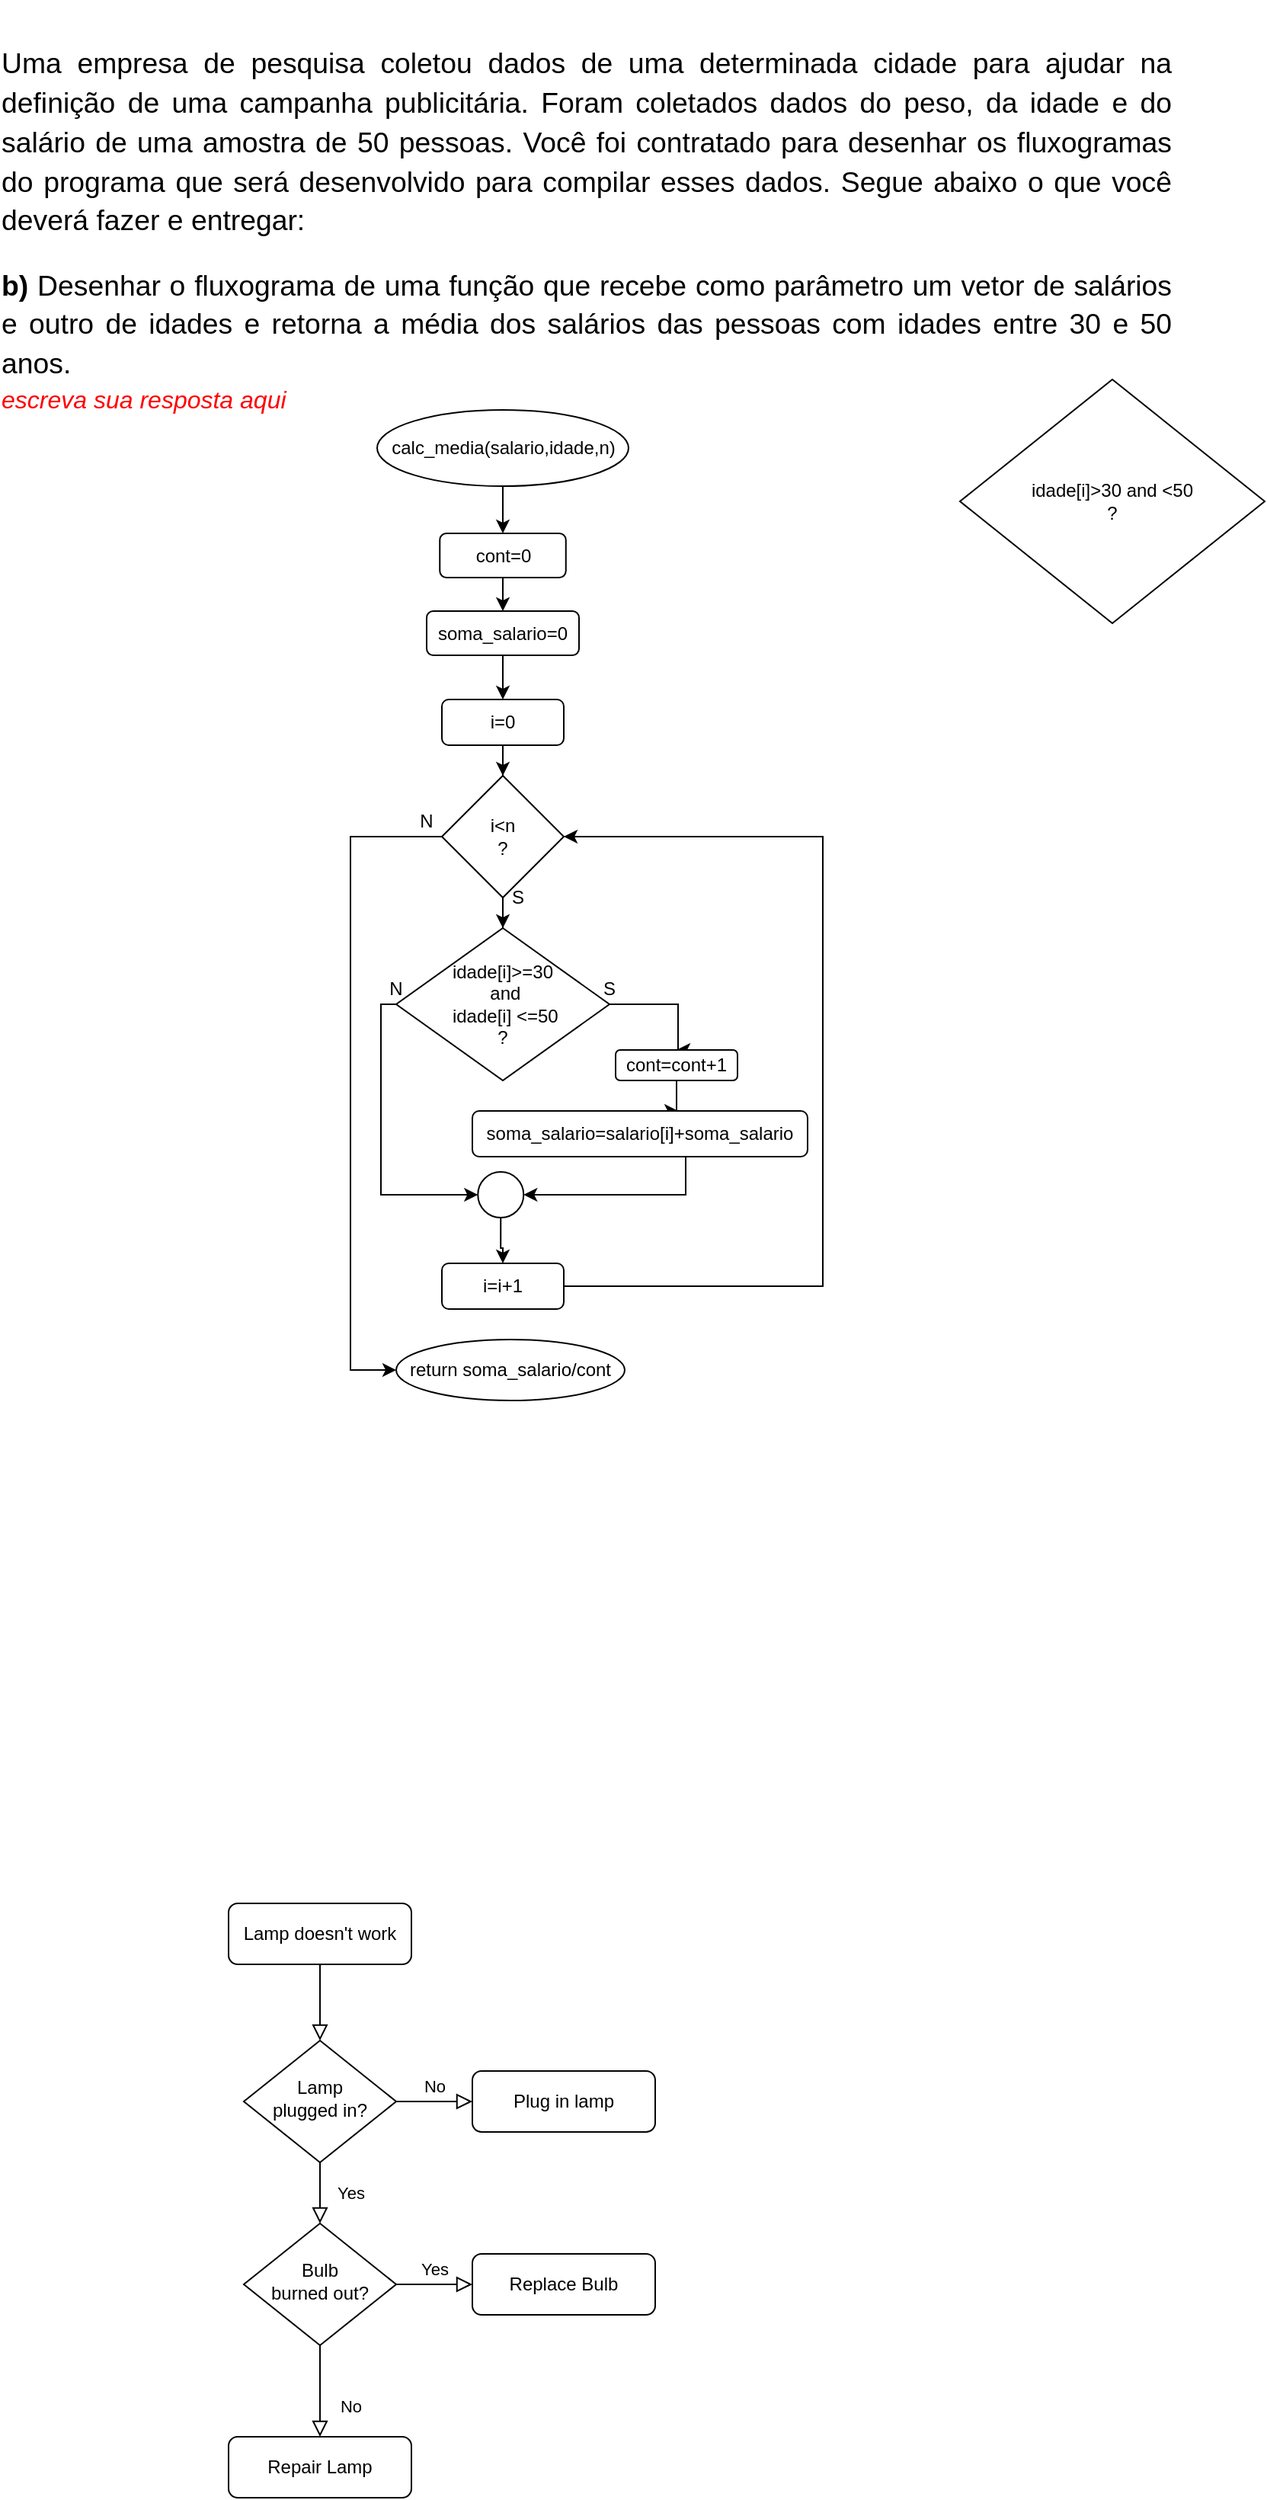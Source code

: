<mxfile version="13.9.3" type="github">
  <diagram id="C5RBs43oDa-KdzZeNtuy" name="Page-1">
    <mxGraphModel dx="868" dy="1619" grid="1" gridSize="10" guides="1" tooltips="1" connect="1" arrows="1" fold="1" page="1" pageScale="1" pageWidth="827" pageHeight="1169" math="0" shadow="0">
      <root>
        <mxCell id="WIyWlLk6GJQsqaUBKTNV-0" />
        <mxCell id="WIyWlLk6GJQsqaUBKTNV-1" parent="WIyWlLk6GJQsqaUBKTNV-0" />
        <mxCell id="WIyWlLk6GJQsqaUBKTNV-2" value="" style="rounded=0;html=1;jettySize=auto;orthogonalLoop=1;fontSize=11;endArrow=block;endFill=0;endSize=8;strokeWidth=1;shadow=0;labelBackgroundColor=none;edgeStyle=orthogonalEdgeStyle;" parent="WIyWlLk6GJQsqaUBKTNV-1" source="WIyWlLk6GJQsqaUBKTNV-3" target="WIyWlLk6GJQsqaUBKTNV-6" edge="1">
          <mxGeometry relative="1" as="geometry" />
        </mxCell>
        <mxCell id="WIyWlLk6GJQsqaUBKTNV-3" value="Lamp doesn&#39;t work" style="rounded=1;whiteSpace=wrap;html=1;fontSize=12;glass=0;strokeWidth=1;shadow=0;" parent="WIyWlLk6GJQsqaUBKTNV-1" vertex="1">
          <mxGeometry x="160" y="80" width="120" height="40" as="geometry" />
        </mxCell>
        <mxCell id="WIyWlLk6GJQsqaUBKTNV-4" value="Yes" style="rounded=0;html=1;jettySize=auto;orthogonalLoop=1;fontSize=11;endArrow=block;endFill=0;endSize=8;strokeWidth=1;shadow=0;labelBackgroundColor=none;edgeStyle=orthogonalEdgeStyle;" parent="WIyWlLk6GJQsqaUBKTNV-1" source="WIyWlLk6GJQsqaUBKTNV-6" target="WIyWlLk6GJQsqaUBKTNV-10" edge="1">
          <mxGeometry y="20" relative="1" as="geometry">
            <mxPoint as="offset" />
          </mxGeometry>
        </mxCell>
        <mxCell id="WIyWlLk6GJQsqaUBKTNV-5" value="No" style="edgeStyle=orthogonalEdgeStyle;rounded=0;html=1;jettySize=auto;orthogonalLoop=1;fontSize=11;endArrow=block;endFill=0;endSize=8;strokeWidth=1;shadow=0;labelBackgroundColor=none;" parent="WIyWlLk6GJQsqaUBKTNV-1" source="WIyWlLk6GJQsqaUBKTNV-6" target="WIyWlLk6GJQsqaUBKTNV-7" edge="1">
          <mxGeometry y="10" relative="1" as="geometry">
            <mxPoint as="offset" />
          </mxGeometry>
        </mxCell>
        <mxCell id="WIyWlLk6GJQsqaUBKTNV-6" value="Lamp&lt;br&gt;plugged in?" style="rhombus;whiteSpace=wrap;html=1;shadow=0;fontFamily=Helvetica;fontSize=12;align=center;strokeWidth=1;spacing=6;spacingTop=-4;" parent="WIyWlLk6GJQsqaUBKTNV-1" vertex="1">
          <mxGeometry x="170" y="170" width="100" height="80" as="geometry" />
        </mxCell>
        <mxCell id="WIyWlLk6GJQsqaUBKTNV-7" value="Plug in lamp" style="rounded=1;whiteSpace=wrap;html=1;fontSize=12;glass=0;strokeWidth=1;shadow=0;" parent="WIyWlLk6GJQsqaUBKTNV-1" vertex="1">
          <mxGeometry x="320" y="190" width="120" height="40" as="geometry" />
        </mxCell>
        <mxCell id="WIyWlLk6GJQsqaUBKTNV-8" value="No" style="rounded=0;html=1;jettySize=auto;orthogonalLoop=1;fontSize=11;endArrow=block;endFill=0;endSize=8;strokeWidth=1;shadow=0;labelBackgroundColor=none;edgeStyle=orthogonalEdgeStyle;" parent="WIyWlLk6GJQsqaUBKTNV-1" source="WIyWlLk6GJQsqaUBKTNV-10" target="WIyWlLk6GJQsqaUBKTNV-11" edge="1">
          <mxGeometry x="0.333" y="20" relative="1" as="geometry">
            <mxPoint as="offset" />
          </mxGeometry>
        </mxCell>
        <mxCell id="WIyWlLk6GJQsqaUBKTNV-9" value="Yes" style="edgeStyle=orthogonalEdgeStyle;rounded=0;html=1;jettySize=auto;orthogonalLoop=1;fontSize=11;endArrow=block;endFill=0;endSize=8;strokeWidth=1;shadow=0;labelBackgroundColor=none;" parent="WIyWlLk6GJQsqaUBKTNV-1" source="WIyWlLk6GJQsqaUBKTNV-10" target="WIyWlLk6GJQsqaUBKTNV-12" edge="1">
          <mxGeometry y="10" relative="1" as="geometry">
            <mxPoint as="offset" />
          </mxGeometry>
        </mxCell>
        <mxCell id="WIyWlLk6GJQsqaUBKTNV-10" value="Bulb&lt;br&gt;burned out?" style="rhombus;whiteSpace=wrap;html=1;shadow=0;fontFamily=Helvetica;fontSize=12;align=center;strokeWidth=1;spacing=6;spacingTop=-4;" parent="WIyWlLk6GJQsqaUBKTNV-1" vertex="1">
          <mxGeometry x="170" y="290" width="100" height="80" as="geometry" />
        </mxCell>
        <mxCell id="WIyWlLk6GJQsqaUBKTNV-11" value="Repair Lamp" style="rounded=1;whiteSpace=wrap;html=1;fontSize=12;glass=0;strokeWidth=1;shadow=0;" parent="WIyWlLk6GJQsqaUBKTNV-1" vertex="1">
          <mxGeometry x="160" y="430" width="120" height="40" as="geometry" />
        </mxCell>
        <mxCell id="WIyWlLk6GJQsqaUBKTNV-12" value="Replace Bulb" style="rounded=1;whiteSpace=wrap;html=1;fontSize=12;glass=0;strokeWidth=1;shadow=0;" parent="WIyWlLk6GJQsqaUBKTNV-1" vertex="1">
          <mxGeometry x="320" y="310" width="120" height="40" as="geometry" />
        </mxCell>
        <mxCell id="sFnjXATduz8OugD_W5TI-0" value="&lt;br&gt;&lt;br&gt;&lt;b style=&quot;font-weight: normal&quot; id=&quot;docs-internal-guid-f367e695-7fff-05dd-d407-37b9cecacf52&quot;&gt;&lt;p dir=&quot;ltr&quot; style=&quot;line-height: 1.38 ; text-align: justify ; margin-top: 0pt ; margin-bottom: 0pt&quot;&gt;&lt;span style=&quot;font-size: 14pt ; font-family: &amp;#34;calibri&amp;#34; , sans-serif ; color: rgb(0 , 0 , 0) ; background-color: transparent ; font-weight: 400 ; font-style: normal ; font-variant: normal ; text-decoration: none ; vertical-align: baseline&quot;&gt;Uma empresa de pesquisa coletou dados de uma determinada cidade para ajudar na definição de uma campanha publicitária. Foram coletados dados do peso, da idade e do salário de uma amostra de 50 pessoas. Você foi contratado para desenhar os fluxogramas do programa que será desenvolvido para compilar esses dados. Segue abaixo o que você deverá fazer e entregar:&lt;/span&gt;&lt;/p&gt;&lt;p dir=&quot;ltr&quot; style=&quot;line-height: 1.38 ; text-align: justify ; margin-top: 0pt ; margin-bottom: 0pt&quot;&gt;&lt;br&gt;&lt;/p&gt;&lt;p dir=&quot;ltr&quot; style=&quot;line-height: 1.38 ; text-align: justify ; margin-top: 0pt ; margin-bottom: 0pt&quot;&gt;&lt;span style=&quot;font-size: 14pt ; font-family: &amp;#34;calibri&amp;#34; , sans-serif ; color: rgb(0 , 0 , 0) ; background-color: transparent ; font-weight: 700 ; font-style: normal ; font-variant: normal ; text-decoration: none ; vertical-align: baseline&quot;&gt;b) &lt;/span&gt;&lt;span style=&quot;font-size: 14pt ; font-family: &amp;#34;calibri&amp;#34; , sans-serif ; color: rgb(0 , 0 , 0) ; background-color: transparent ; font-weight: 400 ; font-style: normal ; font-variant: normal ; text-decoration: none ; vertical-align: baseline&quot;&gt;Desenhar o fluxograma de uma função que recebe como parâmetro um vetor de salários e outro de idades e retorna a média dos salários das pessoas com idades entre 30 e 50 anos.&lt;/span&gt;&lt;/p&gt;&lt;p dir=&quot;ltr&quot; style=&quot;line-height: 1.38 ; text-align: justify ; margin-top: 0pt ; margin-bottom: 0pt&quot;&gt;&lt;span style=&quot;font-size: 12pt ; font-family: &amp;#34;calibri&amp;#34; , sans-serif ; color: rgb(255 , 0 , 0) ; background-color: transparent ; font-weight: 400 ; font-style: italic ; font-variant: normal ; text-decoration: none ; vertical-align: baseline&quot;&gt;&lt;span id=&quot;docs-internal-guid-d81f11be-7fff-fd33-b6b5-8922388f3a95&quot;&gt;&lt;/span&gt;&lt;/span&gt;&lt;/p&gt;&lt;p dir=&quot;ltr&quot; style=&quot;line-height: 1.38 ; text-align: justify ; margin-top: 0pt ; margin-bottom: 0pt&quot;&gt;&lt;span style=&quot;font-size: 12pt ; font-family: &amp;#34;calibri&amp;#34; , sans-serif ; color: rgb(255 , 0 , 0) ; background-color: transparent ; font-weight: 400 ; font-style: italic ; font-variant: normal ; text-decoration: none ; vertical-align: baseline&quot;&gt;escreva sua resposta aqui&lt;/span&gt;&lt;/p&gt;&lt;/b&gt;&lt;br class=&quot;Apple-interchange-newline&quot;&gt;" style="text;html=1;strokeColor=none;fillColor=none;align=center;verticalAlign=middle;whiteSpace=wrap;rounded=0;" vertex="1" parent="WIyWlLk6GJQsqaUBKTNV-1">
          <mxGeometry x="10" y="-1160" width="770" height="270" as="geometry" />
        </mxCell>
        <mxCell id="sFnjXATduz8OugD_W5TI-1" style="edgeStyle=orthogonalEdgeStyle;rounded=0;orthogonalLoop=1;jettySize=auto;html=1;entryX=0.5;entryY=0;entryDx=0;entryDy=0;" edge="1" parent="WIyWlLk6GJQsqaUBKTNV-1" source="sFnjXATduz8OugD_W5TI-2" target="sFnjXATduz8OugD_W5TI-19">
          <mxGeometry relative="1" as="geometry" />
        </mxCell>
        <mxCell id="sFnjXATduz8OugD_W5TI-2" value="calc_media(salario,idade,n)" style="ellipse;whiteSpace=wrap;html=1;" vertex="1" parent="WIyWlLk6GJQsqaUBKTNV-1">
          <mxGeometry x="257.5" y="-900" width="164.99" height="50" as="geometry" />
        </mxCell>
        <mxCell id="sFnjXATduz8OugD_W5TI-3" style="edgeStyle=orthogonalEdgeStyle;rounded=0;orthogonalLoop=1;jettySize=auto;html=1;entryX=0.5;entryY=0;entryDx=0;entryDy=0;" edge="1" parent="WIyWlLk6GJQsqaUBKTNV-1" source="sFnjXATduz8OugD_W5TI-4" target="sFnjXATduz8OugD_W5TI-10">
          <mxGeometry relative="1" as="geometry" />
        </mxCell>
        <mxCell id="sFnjXATduz8OugD_W5TI-4" value="i=0" style="rounded=1;whiteSpace=wrap;html=1;" vertex="1" parent="WIyWlLk6GJQsqaUBKTNV-1">
          <mxGeometry x="300" y="-710" width="80" height="30" as="geometry" />
        </mxCell>
        <mxCell id="sFnjXATduz8OugD_W5TI-5" style="edgeStyle=orthogonalEdgeStyle;rounded=0;orthogonalLoop=1;jettySize=auto;html=1;entryX=0.5;entryY=0;entryDx=0;entryDy=0;" edge="1" parent="WIyWlLk6GJQsqaUBKTNV-1" source="sFnjXATduz8OugD_W5TI-6" target="sFnjXATduz8OugD_W5TI-4">
          <mxGeometry relative="1" as="geometry" />
        </mxCell>
        <mxCell id="sFnjXATduz8OugD_W5TI-6" value="soma_salario=0" style="rounded=1;whiteSpace=wrap;html=1;" vertex="1" parent="WIyWlLk6GJQsqaUBKTNV-1">
          <mxGeometry x="290" y="-768" width="100" height="29" as="geometry" />
        </mxCell>
        <mxCell id="sFnjXATduz8OugD_W5TI-7" value="return soma_salario/cont" style="ellipse;whiteSpace=wrap;html=1;" vertex="1" parent="WIyWlLk6GJQsqaUBKTNV-1">
          <mxGeometry x="270" y="-290" width="150" height="40" as="geometry" />
        </mxCell>
        <mxCell id="sFnjXATduz8OugD_W5TI-8" style="edgeStyle=orthogonalEdgeStyle;rounded=0;orthogonalLoop=1;jettySize=auto;html=1;entryX=0.5;entryY=0;entryDx=0;entryDy=0;" edge="1" parent="WIyWlLk6GJQsqaUBKTNV-1" source="sFnjXATduz8OugD_W5TI-10" target="sFnjXATduz8OugD_W5TI-15">
          <mxGeometry relative="1" as="geometry" />
        </mxCell>
        <mxCell id="sFnjXATduz8OugD_W5TI-9" style="edgeStyle=orthogonalEdgeStyle;rounded=0;orthogonalLoop=1;jettySize=auto;html=1;entryX=0;entryY=0.5;entryDx=0;entryDy=0;" edge="1" parent="WIyWlLk6GJQsqaUBKTNV-1" source="sFnjXATduz8OugD_W5TI-10" target="sFnjXATduz8OugD_W5TI-7">
          <mxGeometry relative="1" as="geometry">
            <Array as="points">
              <mxPoint x="240" y="-620" />
              <mxPoint x="240" y="-270" />
            </Array>
          </mxGeometry>
        </mxCell>
        <mxCell id="sFnjXATduz8OugD_W5TI-10" value="i&amp;lt;n&lt;br&gt;?" style="rhombus;whiteSpace=wrap;html=1;" vertex="1" parent="WIyWlLk6GJQsqaUBKTNV-1">
          <mxGeometry x="300" y="-660" width="80" height="80" as="geometry" />
        </mxCell>
        <mxCell id="sFnjXATduz8OugD_W5TI-11" style="edgeStyle=orthogonalEdgeStyle;rounded=0;orthogonalLoop=1;jettySize=auto;html=1;entryX=1;entryY=0.5;entryDx=0;entryDy=0;" edge="1" parent="WIyWlLk6GJQsqaUBKTNV-1" source="sFnjXATduz8OugD_W5TI-12" target="sFnjXATduz8OugD_W5TI-10">
          <mxGeometry relative="1" as="geometry">
            <Array as="points">
              <mxPoint x="550" y="-325" />
              <mxPoint x="550" y="-620" />
            </Array>
          </mxGeometry>
        </mxCell>
        <mxCell id="sFnjXATduz8OugD_W5TI-12" value="i=i+1" style="rounded=1;whiteSpace=wrap;html=1;" vertex="1" parent="WIyWlLk6GJQsqaUBKTNV-1">
          <mxGeometry x="300" y="-340" width="80" height="30" as="geometry" />
        </mxCell>
        <mxCell id="sFnjXATduz8OugD_W5TI-13" style="edgeStyle=orthogonalEdgeStyle;rounded=0;orthogonalLoop=1;jettySize=auto;html=1;entryX=0.5;entryY=0;entryDx=0;entryDy=0;" edge="1" parent="WIyWlLk6GJQsqaUBKTNV-1" source="sFnjXATduz8OugD_W5TI-15" target="sFnjXATduz8OugD_W5TI-17">
          <mxGeometry relative="1" as="geometry">
            <Array as="points">
              <mxPoint x="455" y="-510" />
            </Array>
          </mxGeometry>
        </mxCell>
        <mxCell id="sFnjXATduz8OugD_W5TI-14" style="edgeStyle=orthogonalEdgeStyle;rounded=0;orthogonalLoop=1;jettySize=auto;html=1;entryX=0;entryY=0.5;entryDx=0;entryDy=0;" edge="1" parent="WIyWlLk6GJQsqaUBKTNV-1" source="sFnjXATduz8OugD_W5TI-15" target="sFnjXATduz8OugD_W5TI-23">
          <mxGeometry relative="1" as="geometry">
            <Array as="points">
              <mxPoint x="260" y="-510" />
              <mxPoint x="260" y="-385" />
            </Array>
          </mxGeometry>
        </mxCell>
        <mxCell id="sFnjXATduz8OugD_W5TI-15" value="idade[i]&amp;gt;=30&lt;br&gt;&amp;nbsp;and&lt;br&gt;&amp;nbsp;idade[i]&amp;nbsp;&amp;lt;=50&lt;br&gt;?" style="rhombus;whiteSpace=wrap;html=1;" vertex="1" parent="WIyWlLk6GJQsqaUBKTNV-1">
          <mxGeometry x="270" y="-560" width="140" height="100" as="geometry" />
        </mxCell>
        <mxCell id="sFnjXATduz8OugD_W5TI-33" style="edgeStyle=orthogonalEdgeStyle;rounded=0;orthogonalLoop=1;jettySize=auto;html=1;entryX=0.614;entryY=0.033;entryDx=0;entryDy=0;entryPerimeter=0;" edge="1" parent="WIyWlLk6GJQsqaUBKTNV-1" source="sFnjXATduz8OugD_W5TI-17" target="sFnjXATduz8OugD_W5TI-21">
          <mxGeometry relative="1" as="geometry" />
        </mxCell>
        <mxCell id="sFnjXATduz8OugD_W5TI-17" value="cont=cont+1" style="rounded=1;whiteSpace=wrap;html=1;" vertex="1" parent="WIyWlLk6GJQsqaUBKTNV-1">
          <mxGeometry x="414" y="-480" width="80" height="20" as="geometry" />
        </mxCell>
        <mxCell id="sFnjXATduz8OugD_W5TI-18" style="edgeStyle=orthogonalEdgeStyle;rounded=0;orthogonalLoop=1;jettySize=auto;html=1;" edge="1" parent="WIyWlLk6GJQsqaUBKTNV-1" source="sFnjXATduz8OugD_W5TI-19" target="sFnjXATduz8OugD_W5TI-6">
          <mxGeometry relative="1" as="geometry" />
        </mxCell>
        <mxCell id="sFnjXATduz8OugD_W5TI-19" value="cont=0" style="rounded=1;whiteSpace=wrap;html=1;" vertex="1" parent="WIyWlLk6GJQsqaUBKTNV-1">
          <mxGeometry x="298.63" y="-819" width="82.75" height="29" as="geometry" />
        </mxCell>
        <mxCell id="sFnjXATduz8OugD_W5TI-20" style="edgeStyle=orthogonalEdgeStyle;rounded=0;orthogonalLoop=1;jettySize=auto;html=1;entryX=1;entryY=0.5;entryDx=0;entryDy=0;exitX=0.5;exitY=1;exitDx=0;exitDy=0;" edge="1" parent="WIyWlLk6GJQsqaUBKTNV-1" source="sFnjXATduz8OugD_W5TI-21" target="sFnjXATduz8OugD_W5TI-23">
          <mxGeometry relative="1" as="geometry">
            <Array as="points">
              <mxPoint x="460" y="-420" />
              <mxPoint x="460" y="-385" />
            </Array>
          </mxGeometry>
        </mxCell>
        <mxCell id="sFnjXATduz8OugD_W5TI-21" value="soma_salario=salario[i]+soma_salario" style="rounded=1;whiteSpace=wrap;html=1;" vertex="1" parent="WIyWlLk6GJQsqaUBKTNV-1">
          <mxGeometry x="320" y="-440" width="220" height="30" as="geometry" />
        </mxCell>
        <mxCell id="sFnjXATduz8OugD_W5TI-22" style="edgeStyle=orthogonalEdgeStyle;rounded=0;orthogonalLoop=1;jettySize=auto;html=1;entryX=0.5;entryY=0;entryDx=0;entryDy=0;" edge="1" parent="WIyWlLk6GJQsqaUBKTNV-1" source="sFnjXATduz8OugD_W5TI-23" target="sFnjXATduz8OugD_W5TI-12">
          <mxGeometry relative="1" as="geometry" />
        </mxCell>
        <mxCell id="sFnjXATduz8OugD_W5TI-23" value="" style="ellipse;whiteSpace=wrap;html=1;aspect=fixed;" vertex="1" parent="WIyWlLk6GJQsqaUBKTNV-1">
          <mxGeometry x="323.63" y="-400" width="30" height="30" as="geometry" />
        </mxCell>
        <mxCell id="sFnjXATduz8OugD_W5TI-24" value="S" style="text;html=1;strokeColor=none;fillColor=none;align=center;verticalAlign=middle;whiteSpace=wrap;rounded=0;" vertex="1" parent="WIyWlLk6GJQsqaUBKTNV-1">
          <mxGeometry x="330" y="-590" width="40" height="20" as="geometry" />
        </mxCell>
        <mxCell id="sFnjXATduz8OugD_W5TI-25" value="S" style="text;html=1;strokeColor=none;fillColor=none;align=center;verticalAlign=middle;whiteSpace=wrap;rounded=0;" vertex="1" parent="WIyWlLk6GJQsqaUBKTNV-1">
          <mxGeometry x="390" y="-530" width="40" height="20" as="geometry" />
        </mxCell>
        <mxCell id="sFnjXATduz8OugD_W5TI-26" value="N" style="text;html=1;strokeColor=none;fillColor=none;align=center;verticalAlign=middle;whiteSpace=wrap;rounded=0;" vertex="1" parent="WIyWlLk6GJQsqaUBKTNV-1">
          <mxGeometry x="250" y="-530" width="40" height="20" as="geometry" />
        </mxCell>
        <mxCell id="sFnjXATduz8OugD_W5TI-27" value="N" style="text;html=1;strokeColor=none;fillColor=none;align=center;verticalAlign=middle;whiteSpace=wrap;rounded=0;" vertex="1" parent="WIyWlLk6GJQsqaUBKTNV-1">
          <mxGeometry x="270" y="-640" width="40" height="20" as="geometry" />
        </mxCell>
        <mxCell id="sFnjXATduz8OugD_W5TI-28" value="idade[i]&amp;gt;30 and &amp;lt;50&lt;br&gt;?" style="rhombus;whiteSpace=wrap;html=1;" vertex="1" parent="WIyWlLk6GJQsqaUBKTNV-1">
          <mxGeometry x="640" y="-920" width="200" height="160" as="geometry" />
        </mxCell>
      </root>
    </mxGraphModel>
  </diagram>
</mxfile>
